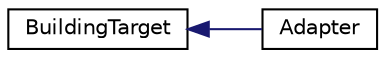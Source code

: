 digraph "Graphical Class Hierarchy"
{
 // LATEX_PDF_SIZE
  edge [fontname="Helvetica",fontsize="10",labelfontname="Helvetica",labelfontsize="10"];
  node [fontname="Helvetica",fontsize="10",shape=record];
  rankdir="LR";
  Node0 [label="BuildingTarget",height=0.2,width=0.4,color="black", fillcolor="white", style="filled",URL="$classBuildingTarget.html",tooltip="Interface for building target management."];
  Node0 -> Node1 [dir="back",color="midnightblue",fontsize="10",style="solid",fontname="Helvetica"];
  Node1 [label="Adapter",height=0.2,width=0.4,color="black", fillcolor="white", style="filled",URL="$classAdapter.html",tooltip="The Adapter class adapts the CompositeBuilding interface to the BuildingTarget interface,..."];
}
